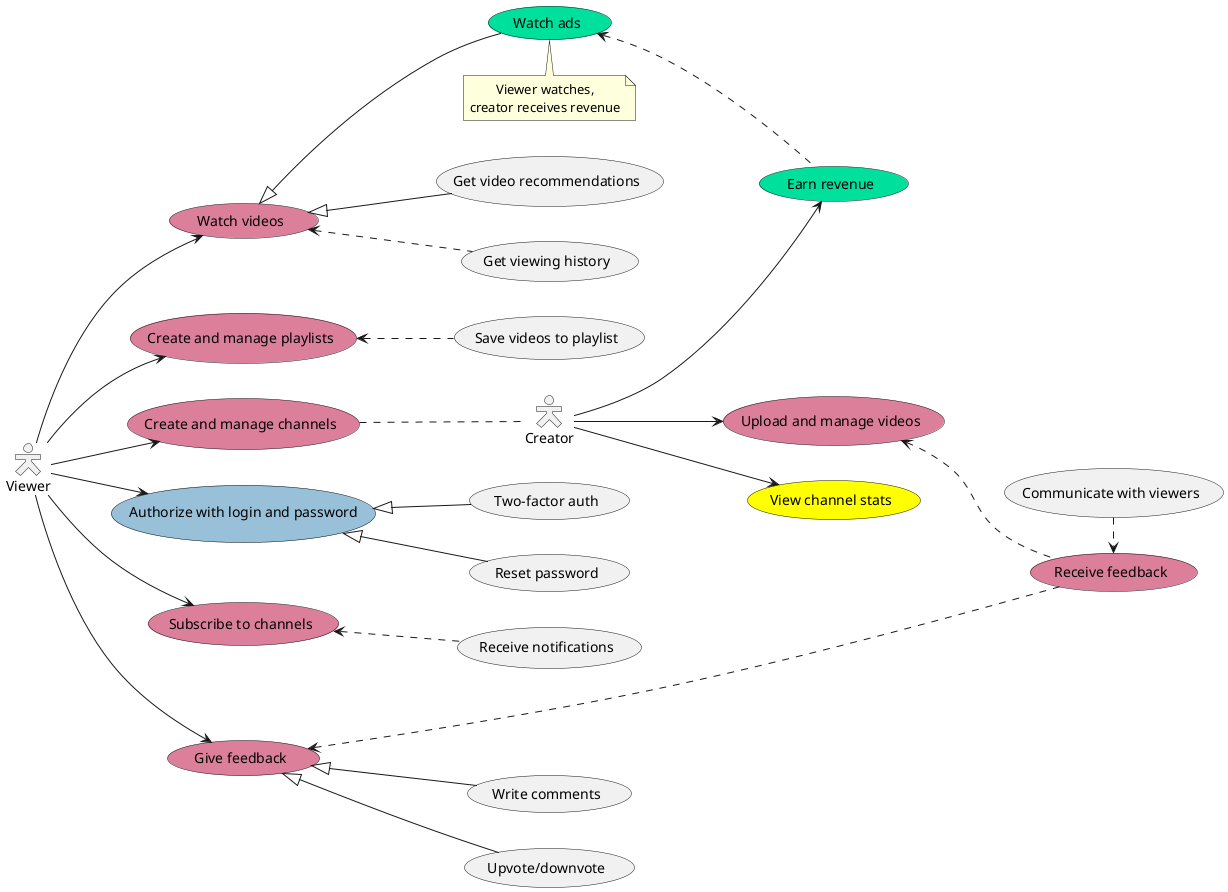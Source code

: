 @startuml
skinparam actorStyle Hollow
skinparam defaultTextAlignment center
skinparam maxMessageSize 150
skinparam Shadowing false
skinparam ParticipantPadding 20

' TODO: Donations and sponsorships (green)
' Security: video flagging and Moderator actor (blue)

' Then red might be split up as: video hosting/social media functionality.
' Blue as security and safety
' Green as revenue

top to bottom direction

actor "Viewer" as viewer
(Watch videos) as _watch_videos #DC7F9B
(Watch ads) as _watch_ads #00E09D
note right of _watch_ads : Viewer watches,\ncreator receives revenue
_watch_videos <|-- _watch_ads
(Get video recommendations) as _get_recs
_watch_videos <|-- _get_recs
viewer --> _watch_videos

(Create and manage playlists) as _create_playlists #DC7F9B
_create_playlists <.. (Save videos to playlist)
viewer --> _create_playlists

(Create and manage channels) as _create_channels #DC7F9B
viewer --> _create_channels

(Authorize with login and password) as _authorize #98C1D9
(Two-factor auth) as _2fa
_authorize <|-- _2fa
(Reset password) as _reset_password
_authorize <|-- _reset_password
viewer --> _authorize

(Subscribe to channels) as _subscribe #DC7F9B
(Receive notifications) as _recv_notifications
_subscribe <.. _recv_notifications
viewer --> _subscribe

(Give feedback) as _give_feedback #DC7F9B
_give_feedback <|-- (Write comments)
_give_feedback <|-- (Upvote/downvote)
viewer --> _give_feedback
(Get viewing history) as _get_history
_watch_videos <.. _get_history



left to right direction
actor "Creator" as creator
_create_channels .. creator

(Upload and manage videos) as _upload #DC7F9B
creator --> _upload

(Receive feedback) as _recv_feedback #DC7F9B
_upload <.. _recv_feedback
_give_feedback <.. _recv_feedback
_recv_feedback <..left.. (Communicate with viewers)

(View channel stats) as _view_stats #yellow
creator --> _view_stats

(Earn revenue) as _earn #00E09D
_watch_ads <.. _earn
creator --> _earn

@enduml
